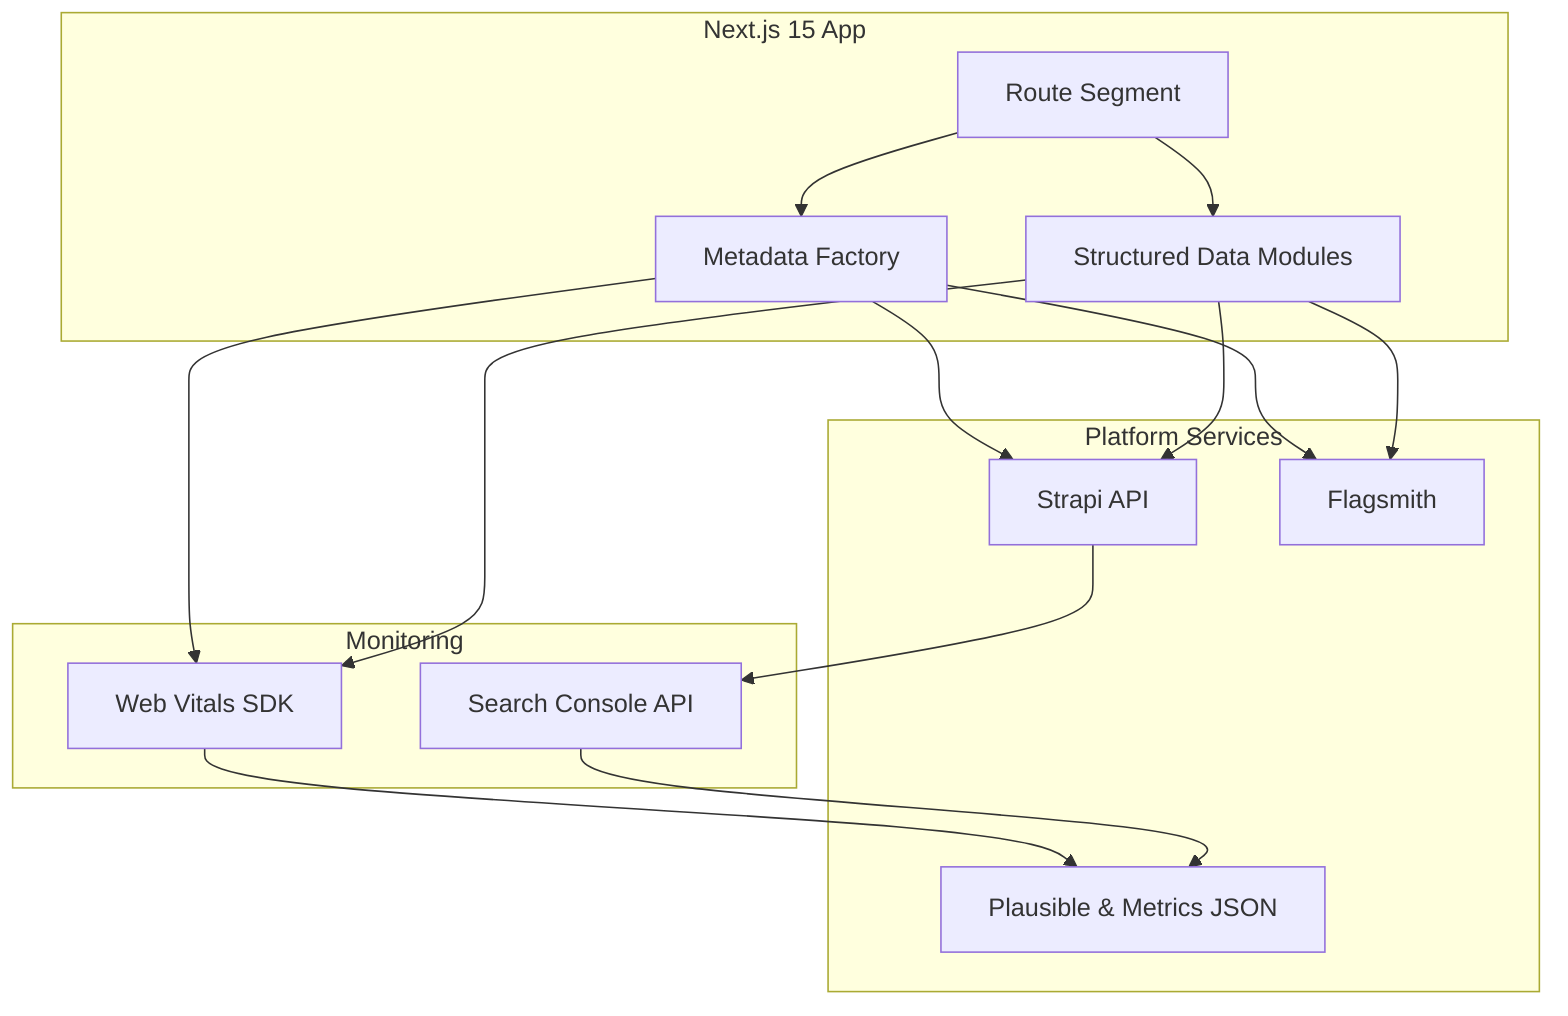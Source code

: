 %% SEO platform architecture overview
flowchart TD
  subgraph WebApp[Next.js 15 App]
    Router[Route Segment]
    MetadataFactory[Metadata Factory]
    SchemaModule[Structured Data Modules]
  end

  subgraph PlatformServices[Platform Services]
    CMSAPI[Strapi API]
    Flagsmith[Flagsmith]
    MetricsPipeline[Plausible & Metrics JSON]
  end

  subgraph Monitoring[Monitoring]
    WebVitals[Web Vitals SDK]
    SearchConsole[Search Console API]
  end

  Router --> MetadataFactory
  Router --> SchemaModule
  MetadataFactory --> CMSAPI
  SchemaModule --> CMSAPI
  MetadataFactory --> Flagsmith
  SchemaModule --> Flagsmith
  MetadataFactory --> WebVitals
  SchemaModule --> WebVitals
  WebVitals --> MetricsPipeline
  SearchConsole --> MetricsPipeline
  CMSAPI --> SearchConsole